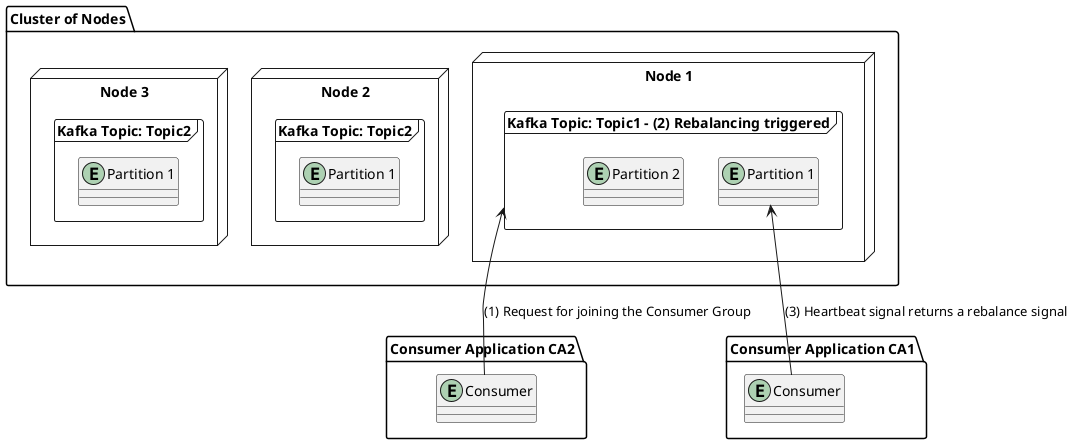 @startuml


package "Consumer Application CA1" {
    entity "Consumer" as C1
}

package "Consumer Application CA2" {
    entity "Consumer" as C2
}

package "Cluster of Nodes" {
    node "Node 1" {
        frame "Kafka Topic: Topic1 - (2) Rebalancing triggered"  as K1 {
            entity "Partition 1" as P1
            entity "Partition 2" as P2
        }
    }

    node "Node 2" {
            frame "Kafka Topic: Topic2" {
                entity "Partition 1"
        }
    }

    node "Node 3" {
            frame "Kafka Topic: Topic2" {
                entity "Partition 1"
        }
    }
}


K1 <-- C2 : (1) Request for joining the Consumer Group
P1 <-- C1 : (3) Heartbeat signal returns a rebalance signal


@enduml
